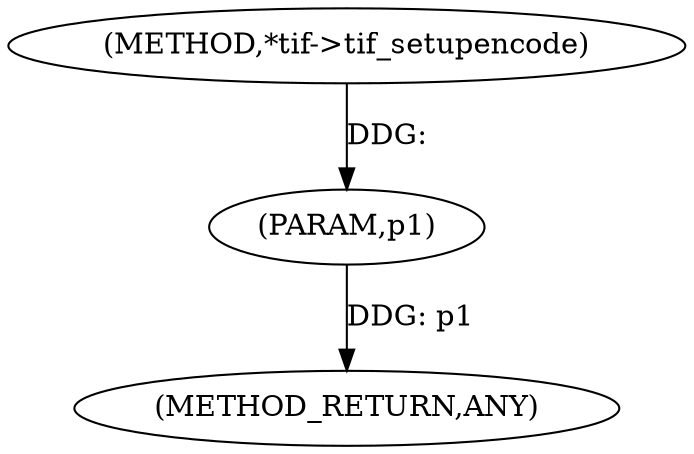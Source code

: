digraph "*tif-&gt;tif_setupencode" {  
"100351" [label = <(METHOD,*tif-&gt;tif_setupencode)> ]
"100353" [label = <(METHOD_RETURN,ANY)> ]
"100352" [label = <(PARAM,p1)> ]
  "100352" -> "100353"  [ label = "DDG: p1"] 
  "100351" -> "100352"  [ label = "DDG: "] 
}
